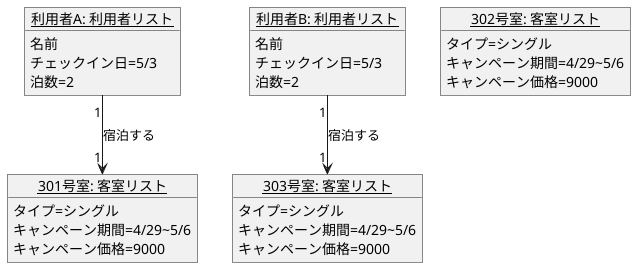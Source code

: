 @startuml
object "<u>利用者A: 利用者リスト</u>" as r1 {
名前
チェックイン日=5/3
泊数=2
}
object "<u>利用者B: 利用者リスト</u>" as r2 {
名前
チェックイン日=5/3
泊数=2
}
object "<u>301号室: 客室リスト</u>" as k1 {
タイプ=シングル
キャンペーン期間=4/29~5/6
キャンペーン価格=9000
}
object "<u>302号室: 客室リスト</u>" as k2 {
タイプ=シングル
キャンペーン期間=4/29~5/6
キャンペーン価格=9000
}
object "<u>303号室: 客室リスト</u>" as k3 {
タイプ=シングル
キャンペーン期間=4/29~5/6
キャンペーン価格=9000
}
r1 "1"-->"1" k1:宿泊する
r2 "1"-->"1" k3:宿泊する
@enduml